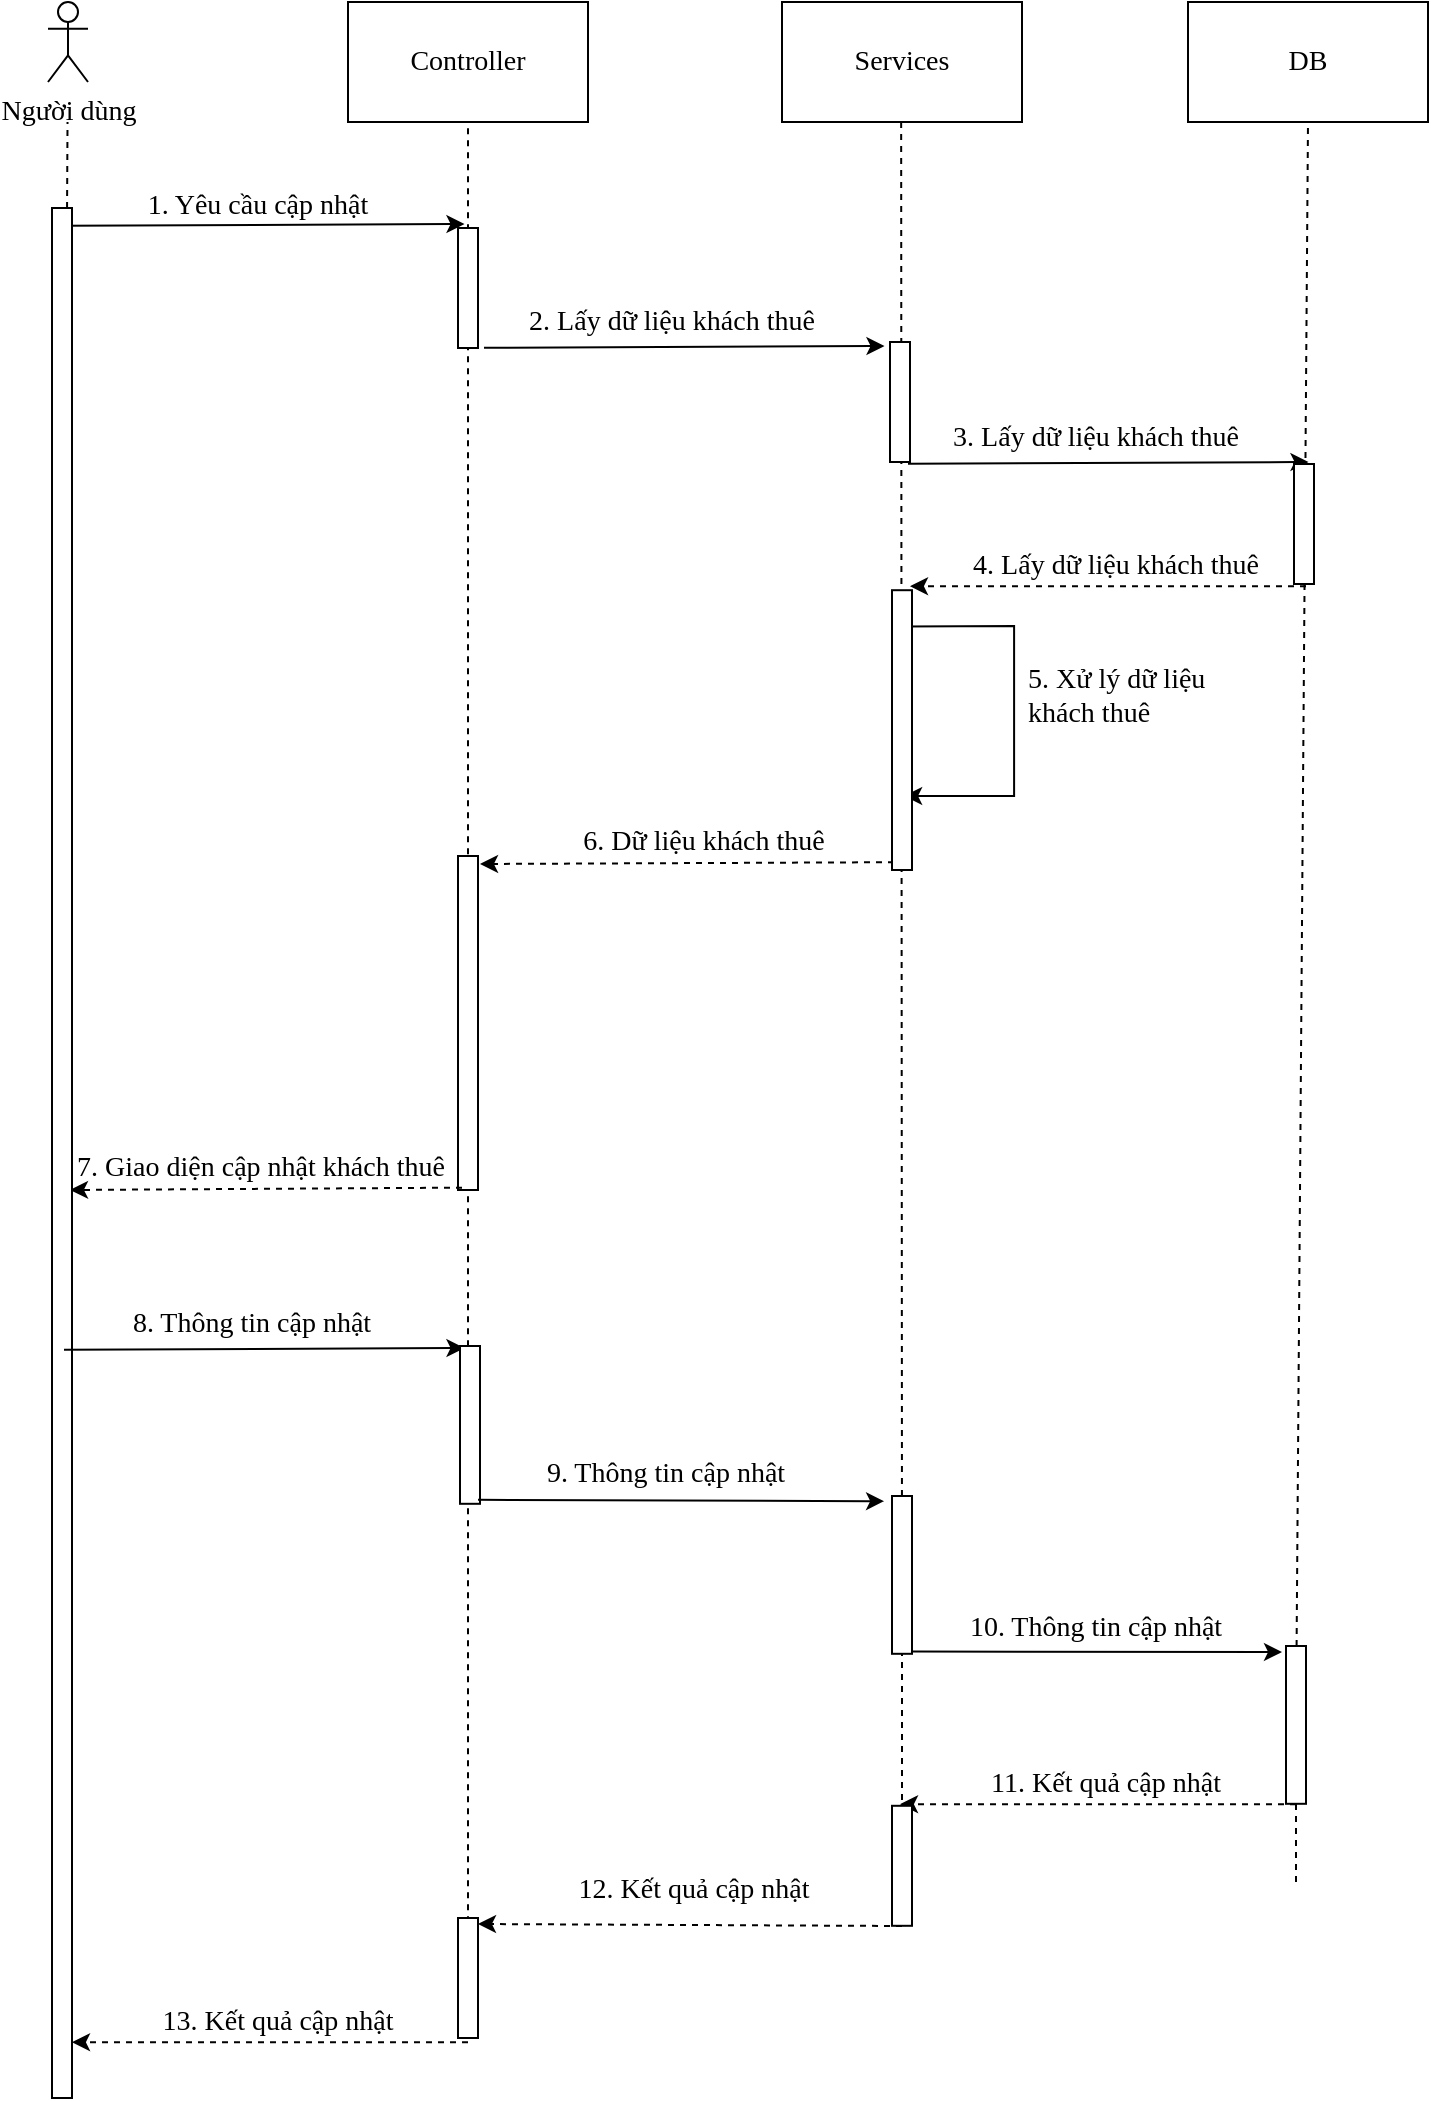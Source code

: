 <mxfile version="24.4.4" type="device">
  <diagram name="Trang-1" id="R2SSgekKrFJc0sKT6GDx">
    <mxGraphModel dx="1118" dy="561" grid="1" gridSize="1" guides="1" tooltips="1" connect="1" arrows="1" fold="1" page="1" pageScale="1" pageWidth="827" pageHeight="1169" math="0" shadow="0">
      <root>
        <mxCell id="0" />
        <mxCell id="1" parent="0" />
        <mxCell id="ekgqlXPSo2zlpU3kf7QV-1" value="Người dùng" style="shape=umlActor;verticalLabelPosition=bottom;verticalAlign=top;html=1;outlineConnect=0;fontFamily=Times New Roman;fontSize=14;" parent="1" vertex="1">
          <mxGeometry x="70" y="50" width="20" height="40" as="geometry" />
        </mxCell>
        <mxCell id="ekgqlXPSo2zlpU3kf7QV-2" value="Controller" style="rounded=0;whiteSpace=wrap;html=1;fontFamily=Times New Roman;fontSize=14;" parent="1" vertex="1">
          <mxGeometry x="220" y="50" width="120" height="60" as="geometry" />
        </mxCell>
        <mxCell id="ekgqlXPSo2zlpU3kf7QV-3" value="Services" style="rounded=0;whiteSpace=wrap;html=1;fontFamily=Times New Roman;fontSize=14;" parent="1" vertex="1">
          <mxGeometry x="437" y="50" width="120" height="60" as="geometry" />
        </mxCell>
        <mxCell id="ekgqlXPSo2zlpU3kf7QV-4" value="DB" style="rounded=0;whiteSpace=wrap;html=1;fontFamily=Times New Roman;fontSize=14;" parent="1" vertex="1">
          <mxGeometry x="640" y="50" width="120" height="60" as="geometry" />
        </mxCell>
        <mxCell id="ekgqlXPSo2zlpU3kf7QV-6" value="" style="endArrow=none;dashed=1;html=1;rounded=0;entryX=0.5;entryY=1;entryDx=0;entryDy=0;fontFamily=Times New Roman;fontSize=14;" parent="1" target="ekgqlXPSo2zlpU3kf7QV-2" edge="1">
          <mxGeometry width="50" height="50" relative="1" as="geometry">
            <mxPoint x="280" y="1058.151" as="sourcePoint" />
            <mxPoint x="490" y="170" as="targetPoint" />
          </mxGeometry>
        </mxCell>
        <mxCell id="ekgqlXPSo2zlpU3kf7QV-7" value="" style="endArrow=none;dashed=1;html=1;rounded=0;entryX=0.5;entryY=1;entryDx=0;entryDy=0;fontFamily=Times New Roman;fontSize=14;" parent="1" source="641vR3JIcgb_U33MpTuV-36" edge="1">
          <mxGeometry width="50" height="50" relative="1" as="geometry">
            <mxPoint x="497" y="920" as="sourcePoint" />
            <mxPoint x="496.58" y="110" as="targetPoint" />
          </mxGeometry>
        </mxCell>
        <mxCell id="ekgqlXPSo2zlpU3kf7QV-8" value="" style="endArrow=none;dashed=1;html=1;rounded=0;entryX=0.5;entryY=1;entryDx=0;entryDy=0;fontFamily=Times New Roman;fontSize=14;" parent="1" source="641vR3JIcgb_U33MpTuV-40" edge="1">
          <mxGeometry width="50" height="50" relative="1" as="geometry">
            <mxPoint x="694" y="931" as="sourcePoint" />
            <mxPoint x="700" y="110" as="targetPoint" />
          </mxGeometry>
        </mxCell>
        <mxCell id="ekgqlXPSo2zlpU3kf7QV-10" value="2. Lấy dữ liệu khách thuê" style="text;html=1;strokeColor=none;fillColor=none;align=center;verticalAlign=middle;whiteSpace=wrap;rounded=0;fontFamily=Times New Roman;fontSize=14;" parent="1" vertex="1">
          <mxGeometry x="300" y="205" width="164" height="10" as="geometry" />
        </mxCell>
        <mxCell id="ekgqlXPSo2zlpU3kf7QV-49" value="" style="endArrow=none;dashed=1;html=1;rounded=0;entryX=0.5;entryY=1;entryDx=0;entryDy=0;fontFamily=Times New Roman;fontSize=14;" parent="1" source="641vR3JIcgb_U33MpTuV-16" edge="1">
          <mxGeometry width="50" height="50" relative="1" as="geometry">
            <mxPoint x="76" y="1056.857" as="sourcePoint" />
            <mxPoint x="79.76" y="110" as="targetPoint" />
          </mxGeometry>
        </mxCell>
        <mxCell id="641vR3JIcgb_U33MpTuV-2" value="" style="endArrow=classic;html=1;rounded=0;fontFamily=Times New Roman;fontSize=14;exitX=0.975;exitY=0.087;exitDx=0;exitDy=0;exitPerimeter=0;" parent="1" edge="1">
          <mxGeometry width="50" height="50" relative="1" as="geometry">
            <mxPoint x="78" y="161.9" as="sourcePoint" />
            <mxPoint x="278.25" y="161" as="targetPoint" />
          </mxGeometry>
        </mxCell>
        <mxCell id="641vR3JIcgb_U33MpTuV-3" value="1. Yêu cầu cập nhật" style="text;html=1;strokeColor=none;fillColor=none;align=center;verticalAlign=middle;whiteSpace=wrap;rounded=0;fontFamily=Times New Roman;fontSize=14;" parent="1" vertex="1">
          <mxGeometry x="93.25" y="147" width="164" height="10" as="geometry" />
        </mxCell>
        <mxCell id="641vR3JIcgb_U33MpTuV-4" value="" style="rounded=0;whiteSpace=wrap;html=1;fontFamily=Times New Roman;fontSize=14;" parent="1" vertex="1">
          <mxGeometry x="275" y="163" width="10" height="60" as="geometry" />
        </mxCell>
        <mxCell id="641vR3JIcgb_U33MpTuV-6" value="" style="endArrow=classic;html=1;rounded=0;fontFamily=Times New Roman;fontSize=14;exitX=0.975;exitY=0.087;exitDx=0;exitDy=0;exitPerimeter=0;" parent="1" edge="1">
          <mxGeometry width="50" height="50" relative="1" as="geometry">
            <mxPoint x="288" y="222.9" as="sourcePoint" />
            <mxPoint x="488.25" y="222" as="targetPoint" />
          </mxGeometry>
        </mxCell>
        <mxCell id="641vR3JIcgb_U33MpTuV-8" value="" style="rounded=0;whiteSpace=wrap;html=1;fontFamily=Times New Roman;fontSize=14;" parent="1" vertex="1">
          <mxGeometry x="491" y="220" width="10" height="60" as="geometry" />
        </mxCell>
        <mxCell id="641vR3JIcgb_U33MpTuV-10" value="3. Lấy dữ liệu khách thuê" style="text;html=1;strokeColor=none;fillColor=none;align=center;verticalAlign=middle;whiteSpace=wrap;rounded=0;fontFamily=Times New Roman;fontSize=14;" parent="1" vertex="1">
          <mxGeometry x="512" y="263" width="164" height="10" as="geometry" />
        </mxCell>
        <mxCell id="641vR3JIcgb_U33MpTuV-11" value="" style="endArrow=classic;html=1;rounded=0;fontFamily=Times New Roman;fontSize=14;exitX=0.975;exitY=0.087;exitDx=0;exitDy=0;exitPerimeter=0;" parent="1" edge="1">
          <mxGeometry width="50" height="50" relative="1" as="geometry">
            <mxPoint x="500" y="280.9" as="sourcePoint" />
            <mxPoint x="700.25" y="280" as="targetPoint" />
          </mxGeometry>
        </mxCell>
        <mxCell id="641vR3JIcgb_U33MpTuV-12" value="" style="rounded=0;whiteSpace=wrap;html=1;fontFamily=Times New Roman;fontSize=14;" parent="1" vertex="1">
          <mxGeometry x="693" y="281" width="10" height="60" as="geometry" />
        </mxCell>
        <mxCell id="641vR3JIcgb_U33MpTuV-15" value="4. Lấy dữ liệu khách thuê" style="text;html=1;strokeColor=none;fillColor=none;align=center;verticalAlign=middle;whiteSpace=wrap;rounded=0;fontFamily=Times New Roman;fontSize=14;" parent="1" vertex="1">
          <mxGeometry x="516" y="327" width="176" height="10" as="geometry" />
        </mxCell>
        <mxCell id="641vR3JIcgb_U33MpTuV-18" value="" style="endArrow=classic;html=1;rounded=0;exitX=0.25;exitY=1;exitDx=0;exitDy=0;dashed=1;" parent="1" edge="1">
          <mxGeometry width="50" height="50" relative="1" as="geometry">
            <mxPoint x="699" y="342.1" as="sourcePoint" />
            <mxPoint x="501" y="342.1" as="targetPoint" />
          </mxGeometry>
        </mxCell>
        <mxCell id="641vR3JIcgb_U33MpTuV-19" value="5. Xử lý dữ liệu khách thuê" style="text;html=1;strokeColor=none;fillColor=none;align=left;verticalAlign=middle;whiteSpace=wrap;rounded=0;fontFamily=Times New Roman;fontSize=14;" parent="1" vertex="1">
          <mxGeometry x="558" y="352" width="108" height="90" as="geometry" />
        </mxCell>
        <mxCell id="641vR3JIcgb_U33MpTuV-20" value="" style="endArrow=classic;html=1;rounded=0;exitX=0.995;exitY=0.095;exitDx=0;exitDy=0;exitPerimeter=0;fontFamily=Times New Roman;fontSize=14;" parent="1" edge="1">
          <mxGeometry width="50" height="50" relative="1" as="geometry">
            <mxPoint x="498.0" y="362.2" as="sourcePoint" />
            <mxPoint x="498.05" y="447" as="targetPoint" />
            <Array as="points">
              <mxPoint x="553.05" y="362" />
              <mxPoint x="553.05" y="447" />
            </Array>
          </mxGeometry>
        </mxCell>
        <mxCell id="641vR3JIcgb_U33MpTuV-21" value="6. Dữ liệu khách thuê" style="text;html=1;strokeColor=none;fillColor=none;align=center;verticalAlign=middle;whiteSpace=wrap;rounded=0;fontFamily=Times New Roman;fontSize=14;" parent="1" vertex="1">
          <mxGeometry x="310" y="465" width="176" height="10" as="geometry" />
        </mxCell>
        <mxCell id="641vR3JIcgb_U33MpTuV-22" value="" style="endArrow=classic;html=1;rounded=0;exitX=0.25;exitY=1;exitDx=0;exitDy=0;dashed=1;" parent="1" edge="1">
          <mxGeometry width="50" height="50" relative="1" as="geometry">
            <mxPoint x="493" y="480.1" as="sourcePoint" />
            <mxPoint x="286" y="481" as="targetPoint" />
          </mxGeometry>
        </mxCell>
        <mxCell id="641vR3JIcgb_U33MpTuV-23" value="" style="rounded=0;whiteSpace=wrap;html=1;fontFamily=Times New Roman;fontSize=14;" parent="1" vertex="1">
          <mxGeometry x="275" y="477" width="10" height="167" as="geometry" />
        </mxCell>
        <mxCell id="641vR3JIcgb_U33MpTuV-25" value="7. Giao diện cập nhật khách thuê" style="text;html=1;strokeColor=none;fillColor=none;align=center;verticalAlign=middle;whiteSpace=wrap;rounded=0;fontFamily=Times New Roman;fontSize=14;" parent="1" vertex="1">
          <mxGeometry x="83" y="627.72" width="187" height="10" as="geometry" />
        </mxCell>
        <mxCell id="641vR3JIcgb_U33MpTuV-26" value="" style="endArrow=classic;html=1;rounded=0;exitX=0.25;exitY=1;exitDx=0;exitDy=0;dashed=1;" parent="1" edge="1">
          <mxGeometry width="50" height="50" relative="1" as="geometry">
            <mxPoint x="277" y="642.82" as="sourcePoint" />
            <mxPoint x="81" y="644" as="targetPoint" />
          </mxGeometry>
        </mxCell>
        <mxCell id="641vR3JIcgb_U33MpTuV-16" value="" style="rounded=0;whiteSpace=wrap;html=1;fontFamily=Times New Roman;fontSize=14;" parent="1" vertex="1">
          <mxGeometry x="72" y="153" width="10" height="945" as="geometry" />
        </mxCell>
        <mxCell id="641vR3JIcgb_U33MpTuV-29" value="8. Thông tin cập nhật" style="text;html=1;strokeColor=none;fillColor=none;align=center;verticalAlign=middle;whiteSpace=wrap;rounded=0;fontFamily=Times New Roman;fontSize=14;" parent="1" vertex="1">
          <mxGeometry x="90" y="706" width="164" height="10" as="geometry" />
        </mxCell>
        <mxCell id="641vR3JIcgb_U33MpTuV-30" value="" style="endArrow=classic;html=1;rounded=0;fontFamily=Times New Roman;fontSize=14;exitX=0.975;exitY=0.087;exitDx=0;exitDy=0;exitPerimeter=0;" parent="1" edge="1">
          <mxGeometry width="50" height="50" relative="1" as="geometry">
            <mxPoint x="78" y="723.9" as="sourcePoint" />
            <mxPoint x="278.25" y="723" as="targetPoint" />
          </mxGeometry>
        </mxCell>
        <mxCell id="641vR3JIcgb_U33MpTuV-31" value="" style="rounded=0;whiteSpace=wrap;html=1;fontFamily=Times New Roman;fontSize=14;" parent="1" vertex="1">
          <mxGeometry x="492" y="344.1" width="10" height="139.9" as="geometry" />
        </mxCell>
        <mxCell id="641vR3JIcgb_U33MpTuV-27" value="" style="rounded=0;whiteSpace=wrap;html=1;fontFamily=Times New Roman;fontSize=14;" parent="1" vertex="1">
          <mxGeometry x="276" y="722" width="10" height="78.9" as="geometry" />
        </mxCell>
        <mxCell id="641vR3JIcgb_U33MpTuV-34" value="9. Thông tin cập nhật" style="text;html=1;strokeColor=none;fillColor=none;align=center;verticalAlign=middle;whiteSpace=wrap;rounded=0;fontFamily=Times New Roman;fontSize=14;" parent="1" vertex="1">
          <mxGeometry x="297" y="781" width="164" height="10" as="geometry" />
        </mxCell>
        <mxCell id="641vR3JIcgb_U33MpTuV-35" value="" style="endArrow=classic;html=1;rounded=0;fontFamily=Times New Roman;fontSize=14;exitX=0.975;exitY=0.087;exitDx=0;exitDy=0;exitPerimeter=0;entryX=-0.396;entryY=0.033;entryDx=0;entryDy=0;entryPerimeter=0;" parent="1" target="641vR3JIcgb_U33MpTuV-36" edge="1">
          <mxGeometry width="50" height="50" relative="1" as="geometry">
            <mxPoint x="285" y="798.9" as="sourcePoint" />
            <mxPoint x="485.25" y="798" as="targetPoint" />
          </mxGeometry>
        </mxCell>
        <mxCell id="641vR3JIcgb_U33MpTuV-37" value="" style="endArrow=none;dashed=1;html=1;rounded=0;entryX=0.5;entryY=1;entryDx=0;entryDy=0;fontFamily=Times New Roman;fontSize=14;" parent="1" target="641vR3JIcgb_U33MpTuV-36" edge="1">
          <mxGeometry width="50" height="50" relative="1" as="geometry">
            <mxPoint x="497" y="979" as="sourcePoint" />
            <mxPoint x="496.58" y="169" as="targetPoint" />
          </mxGeometry>
        </mxCell>
        <mxCell id="641vR3JIcgb_U33MpTuV-36" value="" style="rounded=0;whiteSpace=wrap;html=1;fontFamily=Times New Roman;fontSize=14;" parent="1" vertex="1">
          <mxGeometry x="492" y="797" width="10" height="78.9" as="geometry" />
        </mxCell>
        <mxCell id="641vR3JIcgb_U33MpTuV-38" value="10. Thông tin cập nhật" style="text;html=1;strokeColor=none;fillColor=none;align=center;verticalAlign=middle;whiteSpace=wrap;rounded=0;fontFamily=Times New Roman;fontSize=14;" parent="1" vertex="1">
          <mxGeometry x="512" y="858" width="164" height="10" as="geometry" />
        </mxCell>
        <mxCell id="641vR3JIcgb_U33MpTuV-39" value="" style="endArrow=classic;html=1;rounded=0;fontFamily=Times New Roman;fontSize=14;exitX=0.975;exitY=0.087;exitDx=0;exitDy=0;exitPerimeter=0;" parent="1" edge="1">
          <mxGeometry width="50" height="50" relative="1" as="geometry">
            <mxPoint x="502.5" y="874.8" as="sourcePoint" />
            <mxPoint x="687" y="875" as="targetPoint" />
          </mxGeometry>
        </mxCell>
        <mxCell id="641vR3JIcgb_U33MpTuV-41" value="" style="endArrow=none;dashed=1;html=1;rounded=0;entryX=0.5;entryY=1;entryDx=0;entryDy=0;fontFamily=Times New Roman;fontSize=14;" parent="1" target="641vR3JIcgb_U33MpTuV-40" edge="1">
          <mxGeometry width="50" height="50" relative="1" as="geometry">
            <mxPoint x="694" y="990" as="sourcePoint" />
            <mxPoint x="700" y="169" as="targetPoint" />
          </mxGeometry>
        </mxCell>
        <mxCell id="641vR3JIcgb_U33MpTuV-40" value="" style="rounded=0;whiteSpace=wrap;html=1;fontFamily=Times New Roman;fontSize=14;" parent="1" vertex="1">
          <mxGeometry x="689" y="872" width="10" height="78.9" as="geometry" />
        </mxCell>
        <mxCell id="641vR3JIcgb_U33MpTuV-42" value="" style="rounded=0;whiteSpace=wrap;html=1;fontFamily=Times New Roman;fontSize=14;" parent="1" vertex="1">
          <mxGeometry x="275" y="1008" width="10" height="60" as="geometry" />
        </mxCell>
        <mxCell id="641vR3JIcgb_U33MpTuV-43" value="12. Kết quả cập nhật" style="text;html=1;strokeColor=none;fillColor=none;align=center;verticalAlign=middle;whiteSpace=wrap;rounded=0;fontFamily=Times New Roman;fontSize=14;" parent="1" vertex="1">
          <mxGeometry x="305" y="989" width="176" height="10" as="geometry" />
        </mxCell>
        <mxCell id="641vR3JIcgb_U33MpTuV-44" value="" style="endArrow=classic;html=1;rounded=0;exitX=0.25;exitY=1;exitDx=0;exitDy=0;dashed=1;" parent="1" edge="1">
          <mxGeometry width="50" height="50" relative="1" as="geometry">
            <mxPoint x="497" y="1012" as="sourcePoint" />
            <mxPoint x="285" y="1011" as="targetPoint" />
          </mxGeometry>
        </mxCell>
        <mxCell id="641vR3JIcgb_U33MpTuV-45" value="11. Kết quả cập nhật" style="text;html=1;strokeColor=none;fillColor=none;align=center;verticalAlign=middle;whiteSpace=wrap;rounded=0;fontFamily=Times New Roman;fontSize=14;" parent="1" vertex="1">
          <mxGeometry x="511" y="936" width="176" height="10" as="geometry" />
        </mxCell>
        <mxCell id="641vR3JIcgb_U33MpTuV-46" value="" style="endArrow=classic;html=1;rounded=0;exitX=0.25;exitY=1;exitDx=0;exitDy=0;dashed=1;" parent="1" edge="1">
          <mxGeometry width="50" height="50" relative="1" as="geometry">
            <mxPoint x="694" y="951.1" as="sourcePoint" />
            <mxPoint x="496" y="951.1" as="targetPoint" />
          </mxGeometry>
        </mxCell>
        <mxCell id="641vR3JIcgb_U33MpTuV-48" value="" style="rounded=0;whiteSpace=wrap;html=1;fontFamily=Times New Roman;fontSize=14;" parent="1" vertex="1">
          <mxGeometry x="492" y="951.9" width="10" height="60" as="geometry" />
        </mxCell>
        <mxCell id="641vR3JIcgb_U33MpTuV-49" value="13. Kết quả cập nhật" style="text;html=1;strokeColor=none;fillColor=none;align=center;verticalAlign=middle;whiteSpace=wrap;rounded=0;fontFamily=Times New Roman;fontSize=14;" parent="1" vertex="1">
          <mxGeometry x="97" y="1055" width="176" height="10" as="geometry" />
        </mxCell>
        <mxCell id="641vR3JIcgb_U33MpTuV-50" value="" style="endArrow=classic;html=1;rounded=0;exitX=0.25;exitY=1;exitDx=0;exitDy=0;dashed=1;" parent="1" edge="1">
          <mxGeometry width="50" height="50" relative="1" as="geometry">
            <mxPoint x="280" y="1070.1" as="sourcePoint" />
            <mxPoint x="82" y="1070.1" as="targetPoint" />
          </mxGeometry>
        </mxCell>
      </root>
    </mxGraphModel>
  </diagram>
</mxfile>
